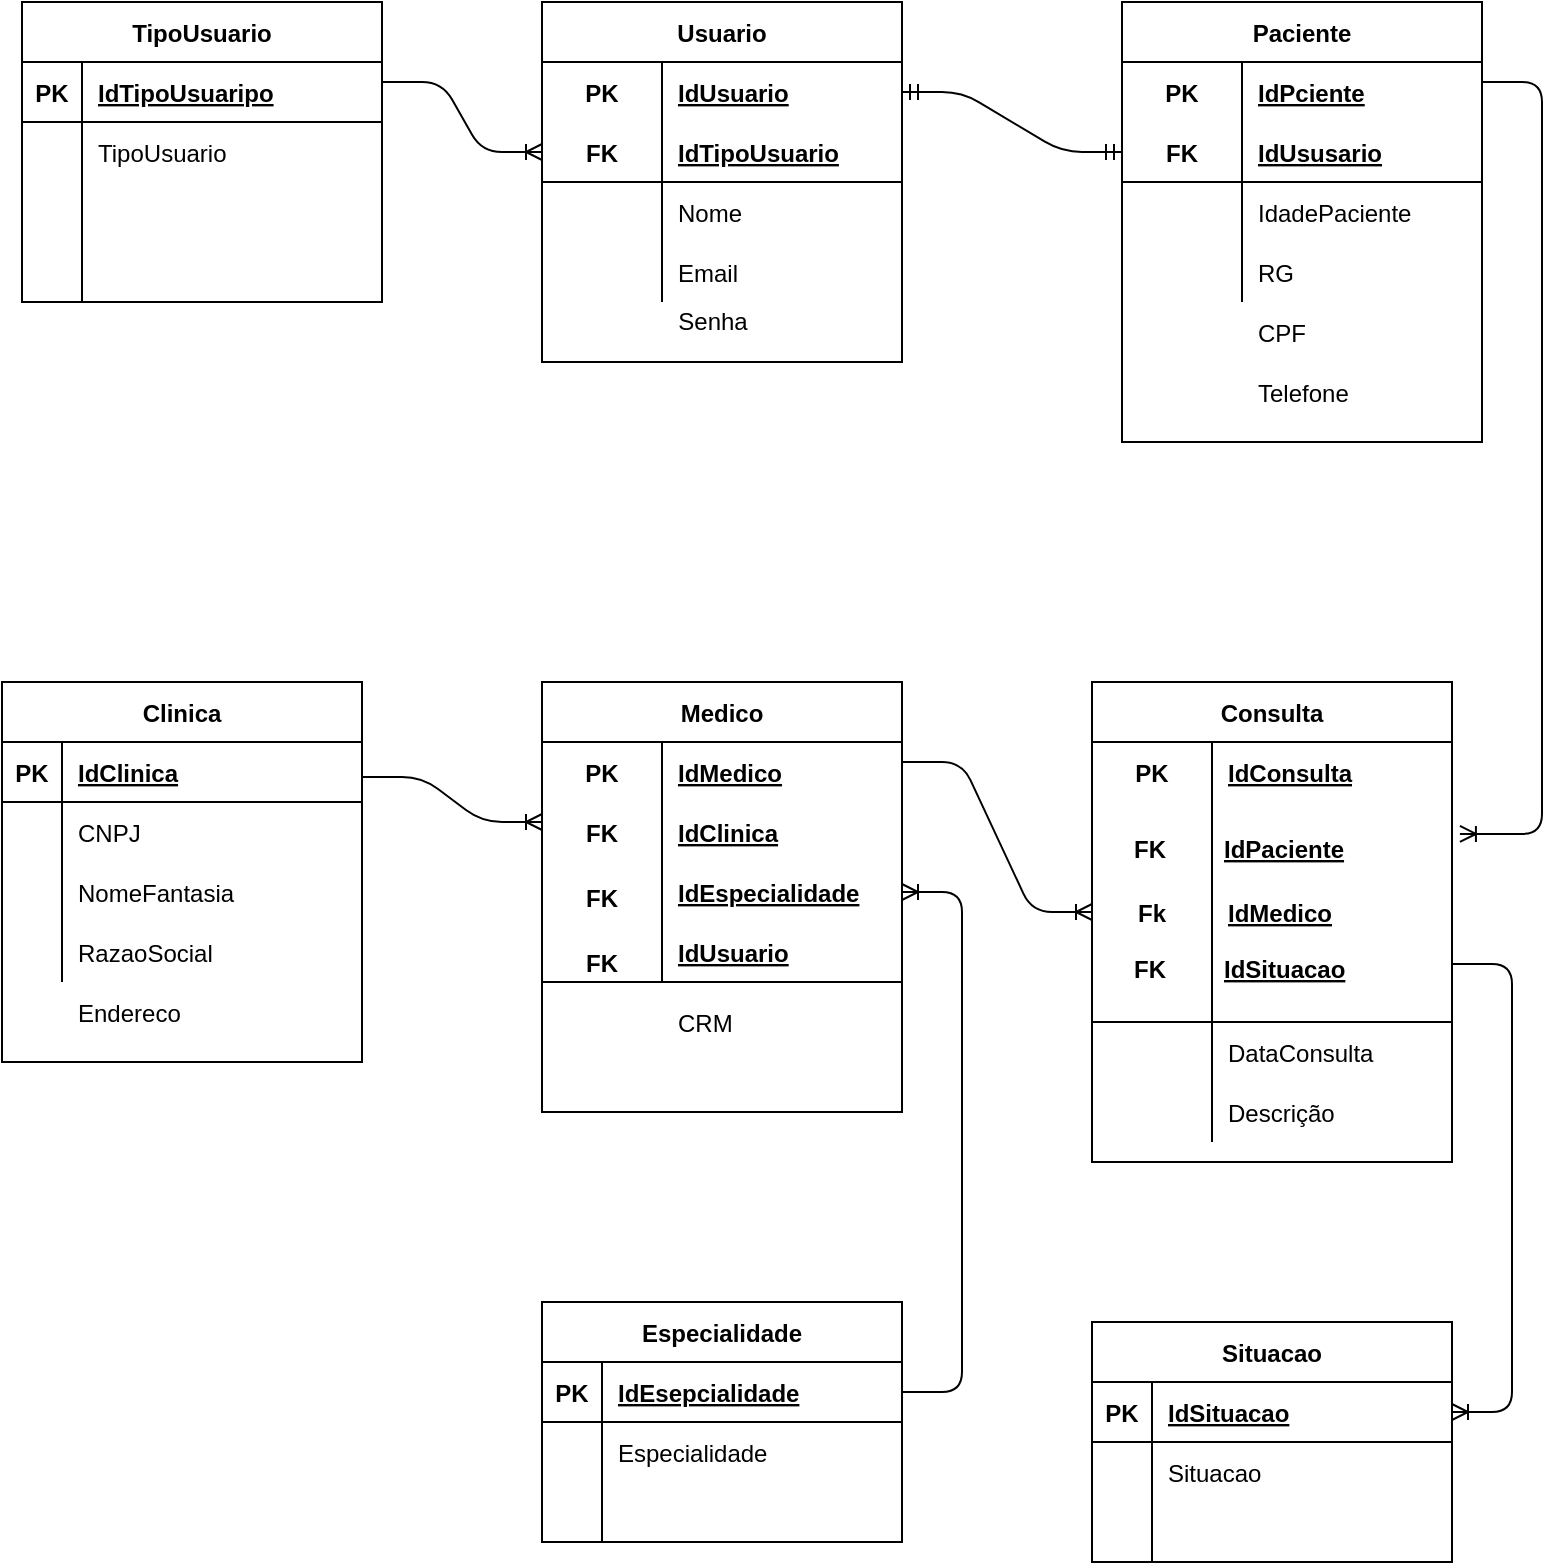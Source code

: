 <mxfile version="14.4.3" type="device" pages="2"><diagram id="gqbQxgl6X9aLNmBRrEN1" name="Página-1"><mxGraphModel dx="1182" dy="792" grid="1" gridSize="10" guides="1" tooltips="1" connect="1" arrows="1" fold="1" page="1" pageScale="1" pageWidth="827" pageHeight="1169" math="0" shadow="0"><root><mxCell id="0"/><mxCell id="1" parent="0"/><mxCell id="bD9VI2Wv6fJhpWKM2V-x-79" value="TipoUsuario" style="shape=table;startSize=30;container=1;collapsible=1;childLayout=tableLayout;fixedRows=1;rowLines=0;fontStyle=1;align=center;resizeLast=1;" vertex="1" parent="1"><mxGeometry x="10" y="60" width="180" height="150" as="geometry"/></mxCell><mxCell id="bD9VI2Wv6fJhpWKM2V-x-80" value="" style="shape=partialRectangle;collapsible=0;dropTarget=0;pointerEvents=0;fillColor=none;top=0;left=0;bottom=1;right=0;points=[[0,0.5],[1,0.5]];portConstraint=eastwest;" vertex="1" parent="bD9VI2Wv6fJhpWKM2V-x-79"><mxGeometry y="30" width="180" height="30" as="geometry"/></mxCell><mxCell id="bD9VI2Wv6fJhpWKM2V-x-81" value="PK" style="shape=partialRectangle;connectable=0;fillColor=none;top=0;left=0;bottom=0;right=0;fontStyle=1;overflow=hidden;" vertex="1" parent="bD9VI2Wv6fJhpWKM2V-x-80"><mxGeometry width="30" height="30" as="geometry"/></mxCell><mxCell id="bD9VI2Wv6fJhpWKM2V-x-82" value="IdTipoUsuaripo" style="shape=partialRectangle;connectable=0;fillColor=none;top=0;left=0;bottom=0;right=0;align=left;spacingLeft=6;fontStyle=5;overflow=hidden;" vertex="1" parent="bD9VI2Wv6fJhpWKM2V-x-80"><mxGeometry x="30" width="150" height="30" as="geometry"/></mxCell><mxCell id="bD9VI2Wv6fJhpWKM2V-x-83" value="" style="shape=partialRectangle;collapsible=0;dropTarget=0;pointerEvents=0;fillColor=none;top=0;left=0;bottom=0;right=0;points=[[0,0.5],[1,0.5]];portConstraint=eastwest;" vertex="1" parent="bD9VI2Wv6fJhpWKM2V-x-79"><mxGeometry y="60" width="180" height="30" as="geometry"/></mxCell><mxCell id="bD9VI2Wv6fJhpWKM2V-x-84" value="" style="shape=partialRectangle;connectable=0;fillColor=none;top=0;left=0;bottom=0;right=0;editable=1;overflow=hidden;" vertex="1" parent="bD9VI2Wv6fJhpWKM2V-x-83"><mxGeometry width="30" height="30" as="geometry"/></mxCell><mxCell id="bD9VI2Wv6fJhpWKM2V-x-85" value="TipoUsuario" style="shape=partialRectangle;connectable=0;fillColor=none;top=0;left=0;bottom=0;right=0;align=left;spacingLeft=6;overflow=hidden;" vertex="1" parent="bD9VI2Wv6fJhpWKM2V-x-83"><mxGeometry x="30" width="150" height="30" as="geometry"/></mxCell><mxCell id="bD9VI2Wv6fJhpWKM2V-x-86" value="" style="shape=partialRectangle;collapsible=0;dropTarget=0;pointerEvents=0;fillColor=none;top=0;left=0;bottom=0;right=0;points=[[0,0.5],[1,0.5]];portConstraint=eastwest;" vertex="1" parent="bD9VI2Wv6fJhpWKM2V-x-79"><mxGeometry y="90" width="180" height="30" as="geometry"/></mxCell><mxCell id="bD9VI2Wv6fJhpWKM2V-x-87" value="" style="shape=partialRectangle;connectable=0;fillColor=none;top=0;left=0;bottom=0;right=0;editable=1;overflow=hidden;" vertex="1" parent="bD9VI2Wv6fJhpWKM2V-x-86"><mxGeometry width="30" height="30" as="geometry"/></mxCell><mxCell id="bD9VI2Wv6fJhpWKM2V-x-88" value="" style="shape=partialRectangle;connectable=0;fillColor=none;top=0;left=0;bottom=0;right=0;align=left;spacingLeft=6;overflow=hidden;" vertex="1" parent="bD9VI2Wv6fJhpWKM2V-x-86"><mxGeometry x="30" width="150" height="30" as="geometry"/></mxCell><mxCell id="bD9VI2Wv6fJhpWKM2V-x-89" value="" style="shape=partialRectangle;collapsible=0;dropTarget=0;pointerEvents=0;fillColor=none;top=0;left=0;bottom=0;right=0;points=[[0,0.5],[1,0.5]];portConstraint=eastwest;" vertex="1" parent="bD9VI2Wv6fJhpWKM2V-x-79"><mxGeometry y="120" width="180" height="30" as="geometry"/></mxCell><mxCell id="bD9VI2Wv6fJhpWKM2V-x-90" value="" style="shape=partialRectangle;connectable=0;fillColor=none;top=0;left=0;bottom=0;right=0;editable=1;overflow=hidden;" vertex="1" parent="bD9VI2Wv6fJhpWKM2V-x-89"><mxGeometry width="30" height="30" as="geometry"/></mxCell><mxCell id="bD9VI2Wv6fJhpWKM2V-x-91" value="" style="shape=partialRectangle;connectable=0;fillColor=none;top=0;left=0;bottom=0;right=0;align=left;spacingLeft=6;overflow=hidden;" vertex="1" parent="bD9VI2Wv6fJhpWKM2V-x-89"><mxGeometry x="30" width="150" height="30" as="geometry"/></mxCell><mxCell id="bD9VI2Wv6fJhpWKM2V-x-92" value="Usuario" style="shape=table;startSize=30;container=1;collapsible=1;childLayout=tableLayout;fixedRows=1;rowLines=0;fontStyle=1;align=center;resizeLast=1;" vertex="1" parent="1"><mxGeometry x="270" y="60" width="180" height="180" as="geometry"/></mxCell><mxCell id="bD9VI2Wv6fJhpWKM2V-x-93" value="" style="shape=partialRectangle;collapsible=0;dropTarget=0;pointerEvents=0;fillColor=none;top=0;left=0;bottom=0;right=0;points=[[0,0.5],[1,0.5]];portConstraint=eastwest;" vertex="1" parent="bD9VI2Wv6fJhpWKM2V-x-92"><mxGeometry y="30" width="180" height="30" as="geometry"/></mxCell><mxCell id="bD9VI2Wv6fJhpWKM2V-x-94" value="PK" style="shape=partialRectangle;connectable=0;fillColor=none;top=0;left=0;bottom=0;right=0;fontStyle=1;overflow=hidden;" vertex="1" parent="bD9VI2Wv6fJhpWKM2V-x-93"><mxGeometry width="60" height="30" as="geometry"/></mxCell><mxCell id="bD9VI2Wv6fJhpWKM2V-x-95" value="IdUsuario" style="shape=partialRectangle;connectable=0;fillColor=none;top=0;left=0;bottom=0;right=0;align=left;spacingLeft=6;fontStyle=5;overflow=hidden;" vertex="1" parent="bD9VI2Wv6fJhpWKM2V-x-93"><mxGeometry x="60" width="120" height="30" as="geometry"/></mxCell><mxCell id="bD9VI2Wv6fJhpWKM2V-x-96" value="" style="shape=partialRectangle;collapsible=0;dropTarget=0;pointerEvents=0;fillColor=none;top=0;left=0;bottom=1;right=0;points=[[0,0.5],[1,0.5]];portConstraint=eastwest;" vertex="1" parent="bD9VI2Wv6fJhpWKM2V-x-92"><mxGeometry y="60" width="180" height="30" as="geometry"/></mxCell><mxCell id="bD9VI2Wv6fJhpWKM2V-x-97" value="FK" style="shape=partialRectangle;connectable=0;fillColor=none;top=0;left=0;bottom=0;right=0;fontStyle=1;overflow=hidden;" vertex="1" parent="bD9VI2Wv6fJhpWKM2V-x-96"><mxGeometry width="60" height="30" as="geometry"/></mxCell><mxCell id="bD9VI2Wv6fJhpWKM2V-x-98" value="IdTipoUsuario" style="shape=partialRectangle;connectable=0;fillColor=none;top=0;left=0;bottom=0;right=0;align=left;spacingLeft=6;fontStyle=5;overflow=hidden;" vertex="1" parent="bD9VI2Wv6fJhpWKM2V-x-96"><mxGeometry x="60" width="120" height="30" as="geometry"/></mxCell><mxCell id="bD9VI2Wv6fJhpWKM2V-x-99" value="" style="shape=partialRectangle;collapsible=0;dropTarget=0;pointerEvents=0;fillColor=none;top=0;left=0;bottom=0;right=0;points=[[0,0.5],[1,0.5]];portConstraint=eastwest;" vertex="1" parent="bD9VI2Wv6fJhpWKM2V-x-92"><mxGeometry y="90" width="180" height="30" as="geometry"/></mxCell><mxCell id="bD9VI2Wv6fJhpWKM2V-x-100" value="" style="shape=partialRectangle;connectable=0;fillColor=none;top=0;left=0;bottom=0;right=0;editable=1;overflow=hidden;" vertex="1" parent="bD9VI2Wv6fJhpWKM2V-x-99"><mxGeometry width="60" height="30" as="geometry"/></mxCell><mxCell id="bD9VI2Wv6fJhpWKM2V-x-101" value="Nome" style="shape=partialRectangle;connectable=0;fillColor=none;top=0;left=0;bottom=0;right=0;align=left;spacingLeft=6;overflow=hidden;" vertex="1" parent="bD9VI2Wv6fJhpWKM2V-x-99"><mxGeometry x="60" width="120" height="30" as="geometry"/></mxCell><mxCell id="bD9VI2Wv6fJhpWKM2V-x-102" value="" style="shape=partialRectangle;collapsible=0;dropTarget=0;pointerEvents=0;fillColor=none;top=0;left=0;bottom=0;right=0;points=[[0,0.5],[1,0.5]];portConstraint=eastwest;" vertex="1" parent="bD9VI2Wv6fJhpWKM2V-x-92"><mxGeometry y="120" width="180" height="30" as="geometry"/></mxCell><mxCell id="bD9VI2Wv6fJhpWKM2V-x-103" value="" style="shape=partialRectangle;connectable=0;fillColor=none;top=0;left=0;bottom=0;right=0;editable=1;overflow=hidden;" vertex="1" parent="bD9VI2Wv6fJhpWKM2V-x-102"><mxGeometry width="60" height="30" as="geometry"/></mxCell><mxCell id="bD9VI2Wv6fJhpWKM2V-x-104" value="Email" style="shape=partialRectangle;connectable=0;fillColor=none;top=0;left=0;bottom=0;right=0;align=left;spacingLeft=6;overflow=hidden;" vertex="1" parent="bD9VI2Wv6fJhpWKM2V-x-102"><mxGeometry x="60" width="120" height="30" as="geometry"/></mxCell><mxCell id="bD9VI2Wv6fJhpWKM2V-x-105" value="Senha" style="text;html=1;align=center;verticalAlign=middle;resizable=0;points=[];autosize=1;" vertex="1" parent="1"><mxGeometry x="330" y="210" width="50" height="20" as="geometry"/></mxCell><mxCell id="bD9VI2Wv6fJhpWKM2V-x-106" value="Paciente" style="shape=table;startSize=30;container=1;collapsible=1;childLayout=tableLayout;fixedRows=1;rowLines=0;fontStyle=1;align=center;resizeLast=1;" vertex="1" parent="1"><mxGeometry x="560" y="60" width="180" height="220" as="geometry"/></mxCell><mxCell id="bD9VI2Wv6fJhpWKM2V-x-107" value="" style="shape=partialRectangle;collapsible=0;dropTarget=0;pointerEvents=0;fillColor=none;top=0;left=0;bottom=0;right=0;points=[[0,0.5],[1,0.5]];portConstraint=eastwest;" vertex="1" parent="bD9VI2Wv6fJhpWKM2V-x-106"><mxGeometry y="30" width="180" height="30" as="geometry"/></mxCell><mxCell id="bD9VI2Wv6fJhpWKM2V-x-108" value="PK" style="shape=partialRectangle;connectable=0;fillColor=none;top=0;left=0;bottom=0;right=0;fontStyle=1;overflow=hidden;" vertex="1" parent="bD9VI2Wv6fJhpWKM2V-x-107"><mxGeometry width="60" height="30" as="geometry"/></mxCell><mxCell id="bD9VI2Wv6fJhpWKM2V-x-109" value="IdPciente" style="shape=partialRectangle;connectable=0;fillColor=none;top=0;left=0;bottom=0;right=0;align=left;spacingLeft=6;fontStyle=5;overflow=hidden;" vertex="1" parent="bD9VI2Wv6fJhpWKM2V-x-107"><mxGeometry x="60" width="120" height="30" as="geometry"/></mxCell><mxCell id="bD9VI2Wv6fJhpWKM2V-x-110" value="" style="shape=partialRectangle;collapsible=0;dropTarget=0;pointerEvents=0;fillColor=none;top=0;left=0;bottom=1;right=0;points=[[0,0.5],[1,0.5]];portConstraint=eastwest;" vertex="1" parent="bD9VI2Wv6fJhpWKM2V-x-106"><mxGeometry y="60" width="180" height="30" as="geometry"/></mxCell><mxCell id="bD9VI2Wv6fJhpWKM2V-x-111" value="FK" style="shape=partialRectangle;connectable=0;fillColor=none;top=0;left=0;bottom=0;right=0;fontStyle=1;overflow=hidden;" vertex="1" parent="bD9VI2Wv6fJhpWKM2V-x-110"><mxGeometry width="60" height="30" as="geometry"/></mxCell><mxCell id="bD9VI2Wv6fJhpWKM2V-x-112" value="IdUsusario" style="shape=partialRectangle;connectable=0;fillColor=none;top=0;left=0;bottom=0;right=0;align=left;spacingLeft=6;fontStyle=5;overflow=hidden;" vertex="1" parent="bD9VI2Wv6fJhpWKM2V-x-110"><mxGeometry x="60" width="120" height="30" as="geometry"/></mxCell><mxCell id="bD9VI2Wv6fJhpWKM2V-x-113" value="" style="shape=partialRectangle;collapsible=0;dropTarget=0;pointerEvents=0;fillColor=none;top=0;left=0;bottom=0;right=0;points=[[0,0.5],[1,0.5]];portConstraint=eastwest;" vertex="1" parent="bD9VI2Wv6fJhpWKM2V-x-106"><mxGeometry y="90" width="180" height="30" as="geometry"/></mxCell><mxCell id="bD9VI2Wv6fJhpWKM2V-x-114" value="" style="shape=partialRectangle;connectable=0;fillColor=none;top=0;left=0;bottom=0;right=0;editable=1;overflow=hidden;" vertex="1" parent="bD9VI2Wv6fJhpWKM2V-x-113"><mxGeometry width="60" height="30" as="geometry"/></mxCell><mxCell id="bD9VI2Wv6fJhpWKM2V-x-115" value="IdadePaciente" style="shape=partialRectangle;connectable=0;fillColor=none;top=0;left=0;bottom=0;right=0;align=left;spacingLeft=6;overflow=hidden;" vertex="1" parent="bD9VI2Wv6fJhpWKM2V-x-113"><mxGeometry x="60" width="120" height="30" as="geometry"/></mxCell><mxCell id="bD9VI2Wv6fJhpWKM2V-x-116" value="" style="shape=partialRectangle;collapsible=0;dropTarget=0;pointerEvents=0;fillColor=none;top=0;left=0;bottom=0;right=0;points=[[0,0.5],[1,0.5]];portConstraint=eastwest;" vertex="1" parent="bD9VI2Wv6fJhpWKM2V-x-106"><mxGeometry y="120" width="180" height="30" as="geometry"/></mxCell><mxCell id="bD9VI2Wv6fJhpWKM2V-x-117" value="" style="shape=partialRectangle;connectable=0;fillColor=none;top=0;left=0;bottom=0;right=0;editable=1;overflow=hidden;" vertex="1" parent="bD9VI2Wv6fJhpWKM2V-x-116"><mxGeometry width="60" height="30" as="geometry"/></mxCell><mxCell id="bD9VI2Wv6fJhpWKM2V-x-118" value="RG" style="shape=partialRectangle;connectable=0;fillColor=none;top=0;left=0;bottom=0;right=0;align=left;spacingLeft=6;overflow=hidden;" vertex="1" parent="bD9VI2Wv6fJhpWKM2V-x-116"><mxGeometry x="60" width="120" height="30" as="geometry"/></mxCell><mxCell id="bD9VI2Wv6fJhpWKM2V-x-119" value="" style="shape=partialRectangle;collapsible=0;dropTarget=0;pointerEvents=0;fillColor=none;top=0;left=0;bottom=0;right=0;points=[[0,0.5],[1,0.5]];portConstraint=eastwest;" vertex="1" parent="1"><mxGeometry x="560" y="210" width="180" height="30" as="geometry"/></mxCell><mxCell id="bD9VI2Wv6fJhpWKM2V-x-120" value="" style="shape=partialRectangle;connectable=0;fillColor=none;top=0;left=0;bottom=0;right=0;editable=1;overflow=hidden;" vertex="1" parent="bD9VI2Wv6fJhpWKM2V-x-119"><mxGeometry width="60" height="30" as="geometry"/></mxCell><mxCell id="bD9VI2Wv6fJhpWKM2V-x-121" value="CPF" style="shape=partialRectangle;connectable=0;fillColor=none;top=0;left=0;bottom=0;right=0;align=left;spacingLeft=6;overflow=hidden;" vertex="1" parent="bD9VI2Wv6fJhpWKM2V-x-119"><mxGeometry x="60" width="120" height="30" as="geometry"/></mxCell><mxCell id="bD9VI2Wv6fJhpWKM2V-x-122" value="Telefone" style="shape=partialRectangle;connectable=0;fillColor=none;top=0;left=0;bottom=0;right=0;align=left;spacingLeft=6;overflow=hidden;" vertex="1" parent="1"><mxGeometry x="620" y="240" width="120" height="30" as="geometry"/></mxCell><mxCell id="bD9VI2Wv6fJhpWKM2V-x-123" value="Consulta" style="shape=table;startSize=30;container=1;collapsible=1;childLayout=tableLayout;fixedRows=1;rowLines=0;fontStyle=1;align=center;resizeLast=1;" vertex="1" parent="1"><mxGeometry x="545" y="400" width="180" height="240" as="geometry"><mxRectangle x="570" y="400" width="80" height="30" as="alternateBounds"/></mxGeometry></mxCell><mxCell id="bD9VI2Wv6fJhpWKM2V-x-124" value="" style="shape=partialRectangle;collapsible=0;dropTarget=0;pointerEvents=0;fillColor=none;top=0;left=0;bottom=0;right=0;points=[[0,0.5],[1,0.5]];portConstraint=eastwest;" vertex="1" parent="bD9VI2Wv6fJhpWKM2V-x-123"><mxGeometry y="30" width="180" height="30" as="geometry"/></mxCell><mxCell id="bD9VI2Wv6fJhpWKM2V-x-125" value="PK" style="shape=partialRectangle;connectable=0;fillColor=none;top=0;left=0;bottom=0;right=0;fontStyle=1;overflow=hidden;" vertex="1" parent="bD9VI2Wv6fJhpWKM2V-x-124"><mxGeometry width="60" height="30" as="geometry"/></mxCell><mxCell id="bD9VI2Wv6fJhpWKM2V-x-126" value="IdConsulta" style="shape=partialRectangle;connectable=0;fillColor=none;top=0;left=0;bottom=0;right=0;align=left;spacingLeft=6;fontStyle=5;overflow=hidden;" vertex="1" parent="bD9VI2Wv6fJhpWKM2V-x-124"><mxGeometry x="60" width="120" height="30" as="geometry"/></mxCell><mxCell id="bD9VI2Wv6fJhpWKM2V-x-127" value="" style="shape=partialRectangle;collapsible=0;dropTarget=0;pointerEvents=0;fillColor=none;top=0;left=0;bottom=1;right=0;points=[[0,0.5],[1,0.5]];portConstraint=eastwest;" vertex="1" parent="bD9VI2Wv6fJhpWKM2V-x-123"><mxGeometry y="60" width="180" height="110" as="geometry"/></mxCell><mxCell id="bD9VI2Wv6fJhpWKM2V-x-128" value="Fk" style="shape=partialRectangle;connectable=0;fillColor=none;top=0;left=0;bottom=0;right=0;fontStyle=1;overflow=hidden;" vertex="1" parent="bD9VI2Wv6fJhpWKM2V-x-127"><mxGeometry width="60" height="110" as="geometry"/></mxCell><mxCell id="bD9VI2Wv6fJhpWKM2V-x-129" value="IdMedico" style="shape=partialRectangle;connectable=0;fillColor=none;top=0;left=0;bottom=0;right=0;align=left;spacingLeft=6;fontStyle=5;overflow=hidden;" vertex="1" parent="bD9VI2Wv6fJhpWKM2V-x-127"><mxGeometry x="60" width="120" height="110" as="geometry"/></mxCell><mxCell id="bD9VI2Wv6fJhpWKM2V-x-130" value="" style="shape=partialRectangle;collapsible=0;dropTarget=0;pointerEvents=0;fillColor=none;top=0;left=0;bottom=0;right=0;points=[[0,0.5],[1,0.5]];portConstraint=eastwest;" vertex="1" parent="bD9VI2Wv6fJhpWKM2V-x-123"><mxGeometry y="170" width="180" height="30" as="geometry"/></mxCell><mxCell id="bD9VI2Wv6fJhpWKM2V-x-131" value="" style="shape=partialRectangle;connectable=0;fillColor=none;top=0;left=0;bottom=0;right=0;editable=1;overflow=hidden;" vertex="1" parent="bD9VI2Wv6fJhpWKM2V-x-130"><mxGeometry width="60" height="30" as="geometry"/></mxCell><mxCell id="bD9VI2Wv6fJhpWKM2V-x-132" value="DataConsulta" style="shape=partialRectangle;connectable=0;fillColor=none;top=0;left=0;bottom=0;right=0;align=left;spacingLeft=6;overflow=hidden;" vertex="1" parent="bD9VI2Wv6fJhpWKM2V-x-130"><mxGeometry x="60" width="120" height="30" as="geometry"/></mxCell><mxCell id="bD9VI2Wv6fJhpWKM2V-x-133" value="" style="shape=partialRectangle;collapsible=0;dropTarget=0;pointerEvents=0;fillColor=none;top=0;left=0;bottom=0;right=0;points=[[0,0.5],[1,0.5]];portConstraint=eastwest;" vertex="1" parent="bD9VI2Wv6fJhpWKM2V-x-123"><mxGeometry y="200" width="180" height="30" as="geometry"/></mxCell><mxCell id="bD9VI2Wv6fJhpWKM2V-x-134" value="" style="shape=partialRectangle;connectable=0;fillColor=none;top=0;left=0;bottom=0;right=0;editable=1;overflow=hidden;" vertex="1" parent="bD9VI2Wv6fJhpWKM2V-x-133"><mxGeometry width="60" height="30" as="geometry"/></mxCell><mxCell id="bD9VI2Wv6fJhpWKM2V-x-135" value="Descrição" style="shape=partialRectangle;connectable=0;fillColor=none;top=0;left=0;bottom=0;right=0;align=left;spacingLeft=6;overflow=hidden;" vertex="1" parent="bD9VI2Wv6fJhpWKM2V-x-133"><mxGeometry x="60" width="120" height="30" as="geometry"/></mxCell><mxCell id="bD9VI2Wv6fJhpWKM2V-x-136" value="FK" style="text;strokeColor=none;fillColor=none;spacingLeft=4;spacingRight=4;overflow=hidden;rotatable=0;points=[[0,0.5],[1,0.5]];portConstraint=eastwest;fontSize=12;fontStyle=1" vertex="1" parent="1"><mxGeometry x="560" y="470" width="40" height="30" as="geometry"/></mxCell><mxCell id="bD9VI2Wv6fJhpWKM2V-x-137" value="IdPaciente" style="text;strokeColor=none;fillColor=none;spacingLeft=4;spacingRight=4;overflow=hidden;rotatable=0;points=[[0,0.5],[1,0.5]];portConstraint=eastwest;fontSize=12;fontStyle=5" vertex="1" parent="1"><mxGeometry x="605" y="470" width="90" height="30" as="geometry"/></mxCell><mxCell id="bD9VI2Wv6fJhpWKM2V-x-138" value="IdSituacao" style="text;strokeColor=none;fillColor=none;spacingLeft=4;spacingRight=4;overflow=hidden;rotatable=0;points=[[0,0.5],[1,0.5]];portConstraint=eastwest;fontSize=12;fontStyle=5" vertex="1" parent="1"><mxGeometry x="605" y="530" width="90" height="30" as="geometry"/></mxCell><mxCell id="bD9VI2Wv6fJhpWKM2V-x-139" value="FK" style="text;strokeColor=none;fillColor=none;spacingLeft=4;spacingRight=4;overflow=hidden;rotatable=0;points=[[0,0.5],[1,0.5]];portConstraint=eastwest;fontSize=12;fontStyle=1" vertex="1" parent="1"><mxGeometry x="560" y="530" width="40" height="30" as="geometry"/></mxCell><mxCell id="bD9VI2Wv6fJhpWKM2V-x-140" value="Situacao" style="shape=table;startSize=30;container=1;collapsible=1;childLayout=tableLayout;fixedRows=1;rowLines=0;fontStyle=1;align=center;resizeLast=1;" vertex="1" parent="1"><mxGeometry x="545" y="720" width="180" height="120" as="geometry"/></mxCell><mxCell id="bD9VI2Wv6fJhpWKM2V-x-141" value="" style="shape=partialRectangle;collapsible=0;dropTarget=0;pointerEvents=0;fillColor=none;top=0;left=0;bottom=1;right=0;points=[[0,0.5],[1,0.5]];portConstraint=eastwest;" vertex="1" parent="bD9VI2Wv6fJhpWKM2V-x-140"><mxGeometry y="30" width="180" height="30" as="geometry"/></mxCell><mxCell id="bD9VI2Wv6fJhpWKM2V-x-142" value="PK" style="shape=partialRectangle;connectable=0;fillColor=none;top=0;left=0;bottom=0;right=0;fontStyle=1;overflow=hidden;" vertex="1" parent="bD9VI2Wv6fJhpWKM2V-x-141"><mxGeometry width="30" height="30" as="geometry"/></mxCell><mxCell id="bD9VI2Wv6fJhpWKM2V-x-143" value="IdSituacao" style="shape=partialRectangle;connectable=0;fillColor=none;top=0;left=0;bottom=0;right=0;align=left;spacingLeft=6;fontStyle=5;overflow=hidden;" vertex="1" parent="bD9VI2Wv6fJhpWKM2V-x-141"><mxGeometry x="30" width="150" height="30" as="geometry"/></mxCell><mxCell id="bD9VI2Wv6fJhpWKM2V-x-144" value="" style="shape=partialRectangle;collapsible=0;dropTarget=0;pointerEvents=0;fillColor=none;top=0;left=0;bottom=0;right=0;points=[[0,0.5],[1,0.5]];portConstraint=eastwest;" vertex="1" parent="bD9VI2Wv6fJhpWKM2V-x-140"><mxGeometry y="60" width="180" height="30" as="geometry"/></mxCell><mxCell id="bD9VI2Wv6fJhpWKM2V-x-145" value="" style="shape=partialRectangle;connectable=0;fillColor=none;top=0;left=0;bottom=0;right=0;editable=1;overflow=hidden;" vertex="1" parent="bD9VI2Wv6fJhpWKM2V-x-144"><mxGeometry width="30" height="30" as="geometry"/></mxCell><mxCell id="bD9VI2Wv6fJhpWKM2V-x-146" value="Situacao" style="shape=partialRectangle;connectable=0;fillColor=none;top=0;left=0;bottom=0;right=0;align=left;spacingLeft=6;overflow=hidden;" vertex="1" parent="bD9VI2Wv6fJhpWKM2V-x-144"><mxGeometry x="30" width="150" height="30" as="geometry"/></mxCell><mxCell id="bD9VI2Wv6fJhpWKM2V-x-150" value="" style="shape=partialRectangle;collapsible=0;dropTarget=0;pointerEvents=0;fillColor=none;top=0;left=0;bottom=0;right=0;points=[[0,0.5],[1,0.5]];portConstraint=eastwest;" vertex="1" parent="bD9VI2Wv6fJhpWKM2V-x-140"><mxGeometry y="90" width="180" height="30" as="geometry"/></mxCell><mxCell id="bD9VI2Wv6fJhpWKM2V-x-151" value="" style="shape=partialRectangle;connectable=0;fillColor=none;top=0;left=0;bottom=0;right=0;editable=1;overflow=hidden;" vertex="1" parent="bD9VI2Wv6fJhpWKM2V-x-150"><mxGeometry width="30" height="30" as="geometry"/></mxCell><mxCell id="bD9VI2Wv6fJhpWKM2V-x-152" value="" style="shape=partialRectangle;connectable=0;fillColor=none;top=0;left=0;bottom=0;right=0;align=left;spacingLeft=6;overflow=hidden;" vertex="1" parent="bD9VI2Wv6fJhpWKM2V-x-150"><mxGeometry x="30" width="150" height="30" as="geometry"/></mxCell><mxCell id="bD9VI2Wv6fJhpWKM2V-x-153" value="Clinica" style="shape=table;startSize=30;container=1;collapsible=1;childLayout=tableLayout;fixedRows=1;rowLines=0;fontStyle=1;align=center;resizeLast=1;" vertex="1" parent="1"><mxGeometry y="400" width="180" height="190" as="geometry"/></mxCell><mxCell id="bD9VI2Wv6fJhpWKM2V-x-154" value="" style="shape=partialRectangle;collapsible=0;dropTarget=0;pointerEvents=0;fillColor=none;top=0;left=0;bottom=1;right=0;points=[[0,0.5],[1,0.5]];portConstraint=eastwest;" vertex="1" parent="bD9VI2Wv6fJhpWKM2V-x-153"><mxGeometry y="30" width="180" height="30" as="geometry"/></mxCell><mxCell id="bD9VI2Wv6fJhpWKM2V-x-155" value="PK" style="shape=partialRectangle;connectable=0;fillColor=none;top=0;left=0;bottom=0;right=0;fontStyle=1;overflow=hidden;" vertex="1" parent="bD9VI2Wv6fJhpWKM2V-x-154"><mxGeometry width="30" height="30" as="geometry"/></mxCell><mxCell id="bD9VI2Wv6fJhpWKM2V-x-156" value="IdClinica" style="shape=partialRectangle;connectable=0;fillColor=none;top=0;left=0;bottom=0;right=0;align=left;spacingLeft=6;fontStyle=5;overflow=hidden;" vertex="1" parent="bD9VI2Wv6fJhpWKM2V-x-154"><mxGeometry x="30" width="150" height="30" as="geometry"/></mxCell><mxCell id="bD9VI2Wv6fJhpWKM2V-x-157" value="" style="shape=partialRectangle;collapsible=0;dropTarget=0;pointerEvents=0;fillColor=none;top=0;left=0;bottom=0;right=0;points=[[0,0.5],[1,0.5]];portConstraint=eastwest;" vertex="1" parent="bD9VI2Wv6fJhpWKM2V-x-153"><mxGeometry y="60" width="180" height="30" as="geometry"/></mxCell><mxCell id="bD9VI2Wv6fJhpWKM2V-x-158" value="" style="shape=partialRectangle;connectable=0;fillColor=none;top=0;left=0;bottom=0;right=0;editable=1;overflow=hidden;" vertex="1" parent="bD9VI2Wv6fJhpWKM2V-x-157"><mxGeometry width="30" height="30" as="geometry"/></mxCell><mxCell id="bD9VI2Wv6fJhpWKM2V-x-159" value="CNPJ" style="shape=partialRectangle;connectable=0;fillColor=none;top=0;left=0;bottom=0;right=0;align=left;spacingLeft=6;overflow=hidden;" vertex="1" parent="bD9VI2Wv6fJhpWKM2V-x-157"><mxGeometry x="30" width="150" height="30" as="geometry"/></mxCell><mxCell id="bD9VI2Wv6fJhpWKM2V-x-160" value="" style="shape=partialRectangle;collapsible=0;dropTarget=0;pointerEvents=0;fillColor=none;top=0;left=0;bottom=0;right=0;points=[[0,0.5],[1,0.5]];portConstraint=eastwest;" vertex="1" parent="bD9VI2Wv6fJhpWKM2V-x-153"><mxGeometry y="90" width="180" height="30" as="geometry"/></mxCell><mxCell id="bD9VI2Wv6fJhpWKM2V-x-161" value="" style="shape=partialRectangle;connectable=0;fillColor=none;top=0;left=0;bottom=0;right=0;editable=1;overflow=hidden;" vertex="1" parent="bD9VI2Wv6fJhpWKM2V-x-160"><mxGeometry width="30" height="30" as="geometry"/></mxCell><mxCell id="bD9VI2Wv6fJhpWKM2V-x-162" value="NomeFantasia" style="shape=partialRectangle;connectable=0;fillColor=none;top=0;left=0;bottom=0;right=0;align=left;spacingLeft=6;overflow=hidden;" vertex="1" parent="bD9VI2Wv6fJhpWKM2V-x-160"><mxGeometry x="30" width="150" height="30" as="geometry"/></mxCell><mxCell id="bD9VI2Wv6fJhpWKM2V-x-163" value="" style="shape=partialRectangle;collapsible=0;dropTarget=0;pointerEvents=0;fillColor=none;top=0;left=0;bottom=0;right=0;points=[[0,0.5],[1,0.5]];portConstraint=eastwest;" vertex="1" parent="bD9VI2Wv6fJhpWKM2V-x-153"><mxGeometry y="120" width="180" height="30" as="geometry"/></mxCell><mxCell id="bD9VI2Wv6fJhpWKM2V-x-164" value="" style="shape=partialRectangle;connectable=0;fillColor=none;top=0;left=0;bottom=0;right=0;editable=1;overflow=hidden;" vertex="1" parent="bD9VI2Wv6fJhpWKM2V-x-163"><mxGeometry width="30" height="30" as="geometry"/></mxCell><mxCell id="bD9VI2Wv6fJhpWKM2V-x-165" value="RazaoSocial" style="shape=partialRectangle;connectable=0;fillColor=none;top=0;left=0;bottom=0;right=0;align=left;spacingLeft=6;overflow=hidden;" vertex="1" parent="bD9VI2Wv6fJhpWKM2V-x-163"><mxGeometry x="30" width="150" height="30" as="geometry"/></mxCell><mxCell id="bD9VI2Wv6fJhpWKM2V-x-166" value="Endereco" style="shape=partialRectangle;connectable=0;fillColor=none;top=0;left=0;bottom=0;right=0;align=left;spacingLeft=6;overflow=hidden;" vertex="1" parent="1"><mxGeometry x="30" y="550" width="150" height="30" as="geometry"/></mxCell><mxCell id="bD9VI2Wv6fJhpWKM2V-x-167" value="Medico" style="shape=table;startSize=30;container=1;collapsible=1;childLayout=tableLayout;fixedRows=1;rowLines=0;fontStyle=1;align=center;resizeLast=1;" vertex="1" parent="1"><mxGeometry x="270" y="400" width="180" height="215" as="geometry"/></mxCell><mxCell id="bD9VI2Wv6fJhpWKM2V-x-168" value="" style="shape=partialRectangle;collapsible=0;dropTarget=0;pointerEvents=0;fillColor=none;top=0;left=0;bottom=0;right=0;points=[[0,0.5],[1,0.5]];portConstraint=eastwest;" vertex="1" parent="bD9VI2Wv6fJhpWKM2V-x-167"><mxGeometry y="30" width="180" height="30" as="geometry"/></mxCell><mxCell id="bD9VI2Wv6fJhpWKM2V-x-169" value="PK" style="shape=partialRectangle;connectable=0;fillColor=none;top=0;left=0;bottom=0;right=0;fontStyle=1;overflow=hidden;" vertex="1" parent="bD9VI2Wv6fJhpWKM2V-x-168"><mxGeometry width="60" height="30" as="geometry"/></mxCell><mxCell id="bD9VI2Wv6fJhpWKM2V-x-170" value="IdMedico" style="shape=partialRectangle;connectable=0;fillColor=none;top=0;left=0;bottom=0;right=0;align=left;spacingLeft=6;fontStyle=5;overflow=hidden;" vertex="1" parent="bD9VI2Wv6fJhpWKM2V-x-168"><mxGeometry x="60" width="120" height="30" as="geometry"/></mxCell><mxCell id="bD9VI2Wv6fJhpWKM2V-x-174" value="" style="shape=partialRectangle;collapsible=0;dropTarget=0;pointerEvents=0;fillColor=none;top=0;left=0;bottom=0;right=0;points=[[0,0.5],[1,0.5]];portConstraint=eastwest;" vertex="1" parent="bD9VI2Wv6fJhpWKM2V-x-167"><mxGeometry y="60" width="180" height="30" as="geometry"/></mxCell><mxCell id="bD9VI2Wv6fJhpWKM2V-x-175" value="" style="shape=partialRectangle;connectable=0;fillColor=none;top=0;left=0;bottom=0;right=0;editable=1;overflow=hidden;" vertex="1" parent="bD9VI2Wv6fJhpWKM2V-x-174"><mxGeometry width="60" height="30" as="geometry"/></mxCell><mxCell id="bD9VI2Wv6fJhpWKM2V-x-176" value="IdClinica" style="shape=partialRectangle;connectable=0;fillColor=none;top=0;left=0;bottom=0;right=0;align=left;spacingLeft=6;overflow=hidden;fontStyle=5" vertex="1" parent="bD9VI2Wv6fJhpWKM2V-x-174"><mxGeometry x="60" width="120" height="30" as="geometry"/></mxCell><mxCell id="bD9VI2Wv6fJhpWKM2V-x-177" value="" style="shape=partialRectangle;collapsible=0;dropTarget=0;pointerEvents=0;fillColor=none;top=0;left=0;bottom=0;right=0;points=[[0,0.5],[1,0.5]];portConstraint=eastwest;" vertex="1" parent="bD9VI2Wv6fJhpWKM2V-x-167"><mxGeometry y="90" width="180" height="30" as="geometry"/></mxCell><mxCell id="bD9VI2Wv6fJhpWKM2V-x-178" value="" style="shape=partialRectangle;connectable=0;fillColor=none;top=0;left=0;bottom=0;right=0;editable=1;overflow=hidden;" vertex="1" parent="bD9VI2Wv6fJhpWKM2V-x-177"><mxGeometry width="60" height="30" as="geometry"/></mxCell><mxCell id="bD9VI2Wv6fJhpWKM2V-x-179" value="IdEspecialidade" style="shape=partialRectangle;connectable=0;fillColor=none;top=0;left=0;bottom=0;right=0;align=left;spacingLeft=6;overflow=hidden;fontStyle=5" vertex="1" parent="bD9VI2Wv6fJhpWKM2V-x-177"><mxGeometry x="60" width="120" height="30" as="geometry"/></mxCell><mxCell id="bD9VI2Wv6fJhpWKM2V-x-171" value="" style="shape=partialRectangle;collapsible=0;dropTarget=0;pointerEvents=0;fillColor=none;top=0;left=0;bottom=1;right=0;points=[[0,0.5],[1,0.5]];portConstraint=eastwest;" vertex="1" parent="bD9VI2Wv6fJhpWKM2V-x-167"><mxGeometry y="120" width="180" height="30" as="geometry"/></mxCell><mxCell id="bD9VI2Wv6fJhpWKM2V-x-172" value="" style="shape=partialRectangle;connectable=0;fillColor=none;top=0;left=0;bottom=0;right=0;fontStyle=1;overflow=hidden;" vertex="1" parent="bD9VI2Wv6fJhpWKM2V-x-171"><mxGeometry width="60" height="30" as="geometry"/></mxCell><mxCell id="bD9VI2Wv6fJhpWKM2V-x-173" value="IdUsuario" style="shape=partialRectangle;connectable=0;fillColor=none;top=0;left=0;bottom=0;right=0;align=left;spacingLeft=6;fontStyle=5;overflow=hidden;" vertex="1" parent="bD9VI2Wv6fJhpWKM2V-x-171"><mxGeometry x="60" width="120" height="30" as="geometry"/></mxCell><mxCell id="bD9VI2Wv6fJhpWKM2V-x-180" value="FK" style="shape=partialRectangle;connectable=0;fillColor=none;top=0;left=0;bottom=0;right=0;fontStyle=1;overflow=hidden;" vertex="1" parent="1"><mxGeometry x="270" y="460" width="60" height="30" as="geometry"/></mxCell><mxCell id="bD9VI2Wv6fJhpWKM2V-x-181" value="FK" style="shape=partialRectangle;connectable=0;fillColor=none;top=0;left=0;bottom=0;right=0;fontStyle=1;overflow=hidden;" vertex="1" parent="1"><mxGeometry x="270" y="492.5" width="60" height="30" as="geometry"/></mxCell><mxCell id="bD9VI2Wv6fJhpWKM2V-x-182" value="FK" style="shape=partialRectangle;connectable=0;fillColor=none;top=0;left=0;bottom=0;right=0;fontStyle=1;overflow=hidden;" vertex="1" parent="1"><mxGeometry x="270" y="525" width="60" height="30" as="geometry"/></mxCell><mxCell id="bD9VI2Wv6fJhpWKM2V-x-183" value="CRM" style="shape=partialRectangle;connectable=0;fillColor=none;top=0;left=0;bottom=0;right=0;align=left;spacingLeft=6;fontStyle=0;overflow=hidden;" vertex="1" parent="1"><mxGeometry x="330" y="555" width="120" height="30" as="geometry"/></mxCell><mxCell id="bD9VI2Wv6fJhpWKM2V-x-184" value="Especialidade" style="shape=table;startSize=30;container=1;collapsible=1;childLayout=tableLayout;fixedRows=1;rowLines=0;fontStyle=1;align=center;resizeLast=1;" vertex="1" parent="1"><mxGeometry x="270" y="710" width="180" height="120" as="geometry"/></mxCell><mxCell id="bD9VI2Wv6fJhpWKM2V-x-185" value="" style="shape=partialRectangle;collapsible=0;dropTarget=0;pointerEvents=0;fillColor=none;top=0;left=0;bottom=1;right=0;points=[[0,0.5],[1,0.5]];portConstraint=eastwest;" vertex="1" parent="bD9VI2Wv6fJhpWKM2V-x-184"><mxGeometry y="30" width="180" height="30" as="geometry"/></mxCell><mxCell id="bD9VI2Wv6fJhpWKM2V-x-186" value="PK" style="shape=partialRectangle;connectable=0;fillColor=none;top=0;left=0;bottom=0;right=0;fontStyle=1;overflow=hidden;" vertex="1" parent="bD9VI2Wv6fJhpWKM2V-x-185"><mxGeometry width="30" height="30" as="geometry"/></mxCell><mxCell id="bD9VI2Wv6fJhpWKM2V-x-187" value="IdEsepcialidade" style="shape=partialRectangle;connectable=0;fillColor=none;top=0;left=0;bottom=0;right=0;align=left;spacingLeft=6;fontStyle=5;overflow=hidden;" vertex="1" parent="bD9VI2Wv6fJhpWKM2V-x-185"><mxGeometry x="30" width="150" height="30" as="geometry"/></mxCell><mxCell id="bD9VI2Wv6fJhpWKM2V-x-188" value="" style="shape=partialRectangle;collapsible=0;dropTarget=0;pointerEvents=0;fillColor=none;top=0;left=0;bottom=0;right=0;points=[[0,0.5],[1,0.5]];portConstraint=eastwest;" vertex="1" parent="bD9VI2Wv6fJhpWKM2V-x-184"><mxGeometry y="60" width="180" height="30" as="geometry"/></mxCell><mxCell id="bD9VI2Wv6fJhpWKM2V-x-189" value="" style="shape=partialRectangle;connectable=0;fillColor=none;top=0;left=0;bottom=0;right=0;editable=1;overflow=hidden;" vertex="1" parent="bD9VI2Wv6fJhpWKM2V-x-188"><mxGeometry width="30" height="30" as="geometry"/></mxCell><mxCell id="bD9VI2Wv6fJhpWKM2V-x-190" value="Especialidade" style="shape=partialRectangle;connectable=0;fillColor=none;top=0;left=0;bottom=0;right=0;align=left;spacingLeft=6;overflow=hidden;" vertex="1" parent="bD9VI2Wv6fJhpWKM2V-x-188"><mxGeometry x="30" width="150" height="30" as="geometry"/></mxCell><mxCell id="bD9VI2Wv6fJhpWKM2V-x-191" value="" style="shape=partialRectangle;collapsible=0;dropTarget=0;pointerEvents=0;fillColor=none;top=0;left=0;bottom=0;right=0;points=[[0,0.5],[1,0.5]];portConstraint=eastwest;" vertex="1" parent="bD9VI2Wv6fJhpWKM2V-x-184"><mxGeometry y="90" width="180" height="30" as="geometry"/></mxCell><mxCell id="bD9VI2Wv6fJhpWKM2V-x-192" value="" style="shape=partialRectangle;connectable=0;fillColor=none;top=0;left=0;bottom=0;right=0;editable=1;overflow=hidden;" vertex="1" parent="bD9VI2Wv6fJhpWKM2V-x-191"><mxGeometry width="30" height="30" as="geometry"/></mxCell><mxCell id="bD9VI2Wv6fJhpWKM2V-x-193" value="" style="shape=partialRectangle;connectable=0;fillColor=none;top=0;left=0;bottom=0;right=0;align=left;spacingLeft=6;overflow=hidden;" vertex="1" parent="bD9VI2Wv6fJhpWKM2V-x-191"><mxGeometry x="30" width="150" height="30" as="geometry"/></mxCell><mxCell id="bD9VI2Wv6fJhpWKM2V-x-194" value="" style="edgeStyle=entityRelationEdgeStyle;fontSize=12;html=1;endArrow=ERoneToMany;entryX=0;entryY=0.5;entryDx=0;entryDy=0;" edge="1" parent="1" target="bD9VI2Wv6fJhpWKM2V-x-96"><mxGeometry width="100" height="100" relative="1" as="geometry"><mxPoint x="190" y="100" as="sourcePoint"/><mxPoint x="290" as="targetPoint"/></mxGeometry></mxCell><mxCell id="bD9VI2Wv6fJhpWKM2V-x-195" value="" style="edgeStyle=entityRelationEdgeStyle;fontSize=12;html=1;endArrow=ERmandOne;startArrow=ERmandOne;exitX=1;exitY=0.5;exitDx=0;exitDy=0;entryX=0;entryY=0.5;entryDx=0;entryDy=0;" edge="1" parent="1" source="bD9VI2Wv6fJhpWKM2V-x-93" target="bD9VI2Wv6fJhpWKM2V-x-110"><mxGeometry width="100" height="100" relative="1" as="geometry"><mxPoint x="470" y="50" as="sourcePoint"/><mxPoint x="570" y="-50" as="targetPoint"/></mxGeometry></mxCell><mxCell id="bD9VI2Wv6fJhpWKM2V-x-196" value="" style="edgeStyle=entityRelationEdgeStyle;fontSize=12;html=1;endArrow=ERoneToMany;entryX=1.022;entryY=0.145;entryDx=0;entryDy=0;entryPerimeter=0;" edge="1" parent="1" target="bD9VI2Wv6fJhpWKM2V-x-127"><mxGeometry width="100" height="100" relative="1" as="geometry"><mxPoint x="740" y="100" as="sourcePoint"/><mxPoint x="820" y="135" as="targetPoint"/></mxGeometry></mxCell><mxCell id="bD9VI2Wv6fJhpWKM2V-x-198" value="" style="edgeStyle=entityRelationEdgeStyle;fontSize=12;html=1;endArrow=ERoneToMany;entryX=1;entryY=0.5;entryDx=0;entryDy=0;exitX=1;exitY=0.736;exitDx=0;exitDy=0;exitPerimeter=0;" edge="1" parent="1" source="bD9VI2Wv6fJhpWKM2V-x-127" target="bD9VI2Wv6fJhpWKM2V-x-141"><mxGeometry width="100" height="100" relative="1" as="geometry"><mxPoint x="730" y="540" as="sourcePoint"/><mxPoint x="708.96" y="915.95" as="targetPoint"/></mxGeometry></mxCell><mxCell id="bD9VI2Wv6fJhpWKM2V-x-199" value="" style="edgeStyle=entityRelationEdgeStyle;fontSize=12;html=1;endArrow=ERoneToMany;entryX=0;entryY=0.5;entryDx=0;entryDy=0;" edge="1" parent="1" target="bD9VI2Wv6fJhpWKM2V-x-127"><mxGeometry width="100" height="100" relative="1" as="geometry"><mxPoint x="450" y="440" as="sourcePoint"/><mxPoint x="444" y="664.04" as="targetPoint"/></mxGeometry></mxCell><mxCell id="bD9VI2Wv6fJhpWKM2V-x-201" value="" style="edgeStyle=entityRelationEdgeStyle;fontSize=12;html=1;endArrow=ERoneToMany;entryX=1;entryY=0.5;entryDx=0;entryDy=0;" edge="1" parent="1" target="bD9VI2Wv6fJhpWKM2V-x-177"><mxGeometry width="100" height="100" relative="1" as="geometry"><mxPoint x="450" y="755" as="sourcePoint"/><mxPoint x="545" y="830" as="targetPoint"/></mxGeometry></mxCell><mxCell id="bD9VI2Wv6fJhpWKM2V-x-203" value="" style="edgeStyle=entityRelationEdgeStyle;fontSize=12;html=1;endArrow=ERoneToMany;" edge="1" parent="1"><mxGeometry width="100" height="100" relative="1" as="geometry"><mxPoint x="180" y="447.5" as="sourcePoint"/><mxPoint x="270" y="470" as="targetPoint"/></mxGeometry></mxCell></root></mxGraphModel></diagram><diagram id="8Ct0ofyiPF_vVklvwejf" name="Página-2"><mxGraphModel dx="2009" dy="792" grid="1" gridSize="10" guides="1" tooltips="1" connect="1" arrows="1" fold="1" page="1" pageScale="1" pageWidth="827" pageHeight="1169" math="0" shadow="0"><root><mxCell id="pognEFEYgsomOyDdDKrR-0"/><mxCell id="pognEFEYgsomOyDdDKrR-1" parent="pognEFEYgsomOyDdDKrR-0"/><mxCell id="7RAlOgq0EKXY3U83Jrfe-0" style="edgeStyle=orthogonalEdgeStyle;rounded=0;orthogonalLoop=1;jettySize=auto;html=1;entryX=0;entryY=0.5;entryDx=0;entryDy=0;endArrow=none;endFill=0;" edge="1" parent="pognEFEYgsomOyDdDKrR-1" source="7RAlOgq0EKXY3U83Jrfe-21" target="pognEFEYgsomOyDdDKrR-7"><mxGeometry relative="1" as="geometry"/></mxCell><mxCell id="pognEFEYgsomOyDdDKrR-2" value="Usuario" style="rounded=0;whiteSpace=wrap;html=1;" vertex="1" parent="pognEFEYgsomOyDdDKrR-1"><mxGeometry x="-180" y="140" width="120" height="60" as="geometry"/></mxCell><mxCell id="7RAlOgq0EKXY3U83Jrfe-2" style="edgeStyle=orthogonalEdgeStyle;rounded=0;orthogonalLoop=1;jettySize=auto;html=1;endArrow=none;endFill=0;" edge="1" parent="pognEFEYgsomOyDdDKrR-1" source="pognEFEYgsomOyDdDKrR-3" target="pognEFEYgsomOyDdDKrR-4"><mxGeometry relative="1" as="geometry"/></mxCell><mxCell id="pognEFEYgsomOyDdDKrR-3" value="&lt;span style=&quot;font-weight: 700&quot;&gt;Paciente&lt;/span&gt;" style="rounded=0;whiteSpace=wrap;html=1;" vertex="1" parent="pognEFEYgsomOyDdDKrR-1"><mxGeometry x="650" y="140" width="120" height="60" as="geometry"/></mxCell><mxCell id="7RAlOgq0EKXY3U83Jrfe-3" style="edgeStyle=orthogonalEdgeStyle;rounded=0;orthogonalLoop=1;jettySize=auto;html=1;entryX=1;entryY=0.5;entryDx=0;entryDy=0;endArrow=none;endFill=0;" edge="1" parent="pognEFEYgsomOyDdDKrR-1" source="7RAlOgq0EKXY3U83Jrfe-29" target="pognEFEYgsomOyDdDKrR-8"><mxGeometry relative="1" as="geometry"/></mxCell><mxCell id="7RAlOgq0EKXY3U83Jrfe-6" style="edgeStyle=orthogonalEdgeStyle;rounded=0;orthogonalLoop=1;jettySize=auto;html=1;entryX=0.417;entryY=0.033;entryDx=0;entryDy=0;entryPerimeter=0;endArrow=none;endFill=0;" edge="1" parent="pognEFEYgsomOyDdDKrR-1" source="pognEFEYgsomOyDdDKrR-4" target="pognEFEYgsomOyDdDKrR-6"><mxGeometry relative="1" as="geometry"/></mxCell><mxCell id="pognEFEYgsomOyDdDKrR-4" value="&#10;&#10;&lt;span style=&quot;color: rgb(0, 0, 0); font-family: helvetica; font-size: 12px; font-style: normal; font-weight: 700; letter-spacing: normal; text-align: center; text-indent: 0px; text-transform: none; word-spacing: 0px; background-color: rgb(248, 249, 250); display: inline; float: none;&quot;&gt;Consulta&lt;/span&gt;&#10;&#10;" style="rounded=0;whiteSpace=wrap;html=1;" vertex="1" parent="pognEFEYgsomOyDdDKrR-1"><mxGeometry x="650" y="340" width="120" height="60" as="geometry"/></mxCell><mxCell id="pognEFEYgsomOyDdDKrR-5" value="&#10;&#10;&lt;span style=&quot;color: rgb(0, 0, 0); font-family: helvetica; font-size: 12px; font-style: normal; font-weight: 700; letter-spacing: normal; text-align: center; text-indent: 0px; text-transform: none; word-spacing: 0px; background-color: rgb(248, 249, 250); display: inline; float: none;&quot;&gt;Clinica&lt;/span&gt;&#10;&#10;" style="rounded=0;whiteSpace=wrap;html=1;" vertex="1" parent="pognEFEYgsomOyDdDKrR-1"><mxGeometry x="-130" y="340" width="120" height="60" as="geometry"/></mxCell><mxCell id="pognEFEYgsomOyDdDKrR-6" value="&#10;&#10;&lt;span style=&quot;color: rgb(0, 0, 0); font-family: helvetica; font-size: 12px; font-style: normal; font-weight: 700; letter-spacing: normal; text-align: center; text-indent: 0px; text-transform: none; word-spacing: 0px; background-color: rgb(248, 249, 250); display: inline; float: none;&quot;&gt;Situacao&lt;/span&gt;&#10;&#10;" style="rounded=0;whiteSpace=wrap;html=1;" vertex="1" parent="pognEFEYgsomOyDdDKrR-1"><mxGeometry x="660" y="570" width="120" height="60" as="geometry"/></mxCell><mxCell id="7RAlOgq0EKXY3U83Jrfe-1" style="edgeStyle=orthogonalEdgeStyle;rounded=0;orthogonalLoop=1;jettySize=auto;html=1;entryX=0;entryY=0.5;entryDx=0;entryDy=0;endArrow=none;endFill=0;" edge="1" parent="pognEFEYgsomOyDdDKrR-1" source="7RAlOgq0EKXY3U83Jrfe-26" target="pognEFEYgsomOyDdDKrR-3"><mxGeometry relative="1" as="geometry"/></mxCell><mxCell id="pognEFEYgsomOyDdDKrR-7" value="&lt;span style=&quot;font-weight: 700&quot;&gt;TipoUsuario&lt;/span&gt;" style="rounded=0;whiteSpace=wrap;html=1;" vertex="1" parent="pognEFEYgsomOyDdDKrR-1"><mxGeometry x="210" y="140" width="120" height="60" as="geometry"/></mxCell><mxCell id="7RAlOgq0EKXY3U83Jrfe-4" style="edgeStyle=orthogonalEdgeStyle;rounded=0;orthogonalLoop=1;jettySize=auto;html=1;entryX=1;entryY=0.5;entryDx=0;entryDy=0;endArrow=none;endFill=0;" edge="1" parent="pognEFEYgsomOyDdDKrR-1" source="pognEFEYgsomOyDdDKrR-8" target="pognEFEYgsomOyDdDKrR-5"><mxGeometry relative="1" as="geometry"/></mxCell><mxCell id="7RAlOgq0EKXY3U83Jrfe-5" style="edgeStyle=orthogonalEdgeStyle;rounded=0;orthogonalLoop=1;jettySize=auto;html=1;exitX=0.5;exitY=1;exitDx=0;exitDy=0;entryX=0.417;entryY=0.167;entryDx=0;entryDy=0;entryPerimeter=0;endArrow=none;endFill=0;" edge="1" parent="pognEFEYgsomOyDdDKrR-1" source="pognEFEYgsomOyDdDKrR-8" target="pognEFEYgsomOyDdDKrR-10"><mxGeometry relative="1" as="geometry"/></mxCell><mxCell id="pognEFEYgsomOyDdDKrR-8" value="&lt;span style=&quot;font-weight: 700&quot;&gt;Medico&lt;/span&gt;" style="rounded=0;whiteSpace=wrap;html=1;" vertex="1" parent="pognEFEYgsomOyDdDKrR-1"><mxGeometry x="240" y="340" width="120" height="60" as="geometry"/></mxCell><mxCell id="pognEFEYgsomOyDdDKrR-10" value="&#10;&#10;&lt;span style=&quot;color: rgb(0, 0, 0); font-family: helvetica; font-size: 12px; font-style: normal; font-weight: 700; letter-spacing: normal; text-align: center; text-indent: 0px; text-transform: none; word-spacing: 0px; background-color: rgb(248, 249, 250); display: inline; float: none;&quot;&gt;Especialidade&lt;/span&gt;&#10;&#10;" style="rounded=0;whiteSpace=wrap;html=1;" vertex="1" parent="pognEFEYgsomOyDdDKrR-1"><mxGeometry x="250" y="580" width="120" height="60" as="geometry"/></mxCell><mxCell id="7RAlOgq0EKXY3U83Jrfe-7" value="1" style="text;html=1;strokeColor=none;fillColor=none;align=center;verticalAlign=middle;whiteSpace=wrap;rounded=0;" vertex="1" parent="pognEFEYgsomOyDdDKrR-1"><mxGeometry x="-60" y="140" width="40" height="20" as="geometry"/></mxCell><mxCell id="7RAlOgq0EKXY3U83Jrfe-8" value="N" style="text;html=1;strokeColor=none;fillColor=none;align=center;verticalAlign=middle;whiteSpace=wrap;rounded=0;" vertex="1" parent="pognEFEYgsomOyDdDKrR-1"><mxGeometry x="170" y="150" width="40" height="20" as="geometry"/></mxCell><mxCell id="7RAlOgq0EKXY3U83Jrfe-9" value="1" style="text;html=1;strokeColor=none;fillColor=none;align=center;verticalAlign=middle;whiteSpace=wrap;rounded=0;" vertex="1" parent="pognEFEYgsomOyDdDKrR-1"><mxGeometry x="330" y="170" width="40" height="20" as="geometry"/></mxCell><mxCell id="7RAlOgq0EKXY3U83Jrfe-10" value="1" style="text;html=1;strokeColor=none;fillColor=none;align=center;verticalAlign=middle;whiteSpace=wrap;rounded=0;" vertex="1" parent="pognEFEYgsomOyDdDKrR-1"><mxGeometry x="610" y="170" width="40" height="20" as="geometry"/></mxCell><mxCell id="7RAlOgq0EKXY3U83Jrfe-11" value="N" style="text;html=1;strokeColor=none;fillColor=none;align=center;verticalAlign=middle;whiteSpace=wrap;rounded=0;" vertex="1" parent="pognEFEYgsomOyDdDKrR-1"><mxGeometry x="660" y="320" width="40" height="20" as="geometry"/></mxCell><mxCell id="7RAlOgq0EKXY3U83Jrfe-12" value="1" style="text;html=1;strokeColor=none;fillColor=none;align=center;verticalAlign=middle;whiteSpace=wrap;rounded=0;" vertex="1" parent="pognEFEYgsomOyDdDKrR-1"><mxGeometry x="670" y="200" width="40" height="20" as="geometry"/></mxCell><mxCell id="7RAlOgq0EKXY3U83Jrfe-13" value="N" style="text;html=1;strokeColor=none;fillColor=none;align=center;verticalAlign=middle;whiteSpace=wrap;rounded=0;" vertex="1" parent="pognEFEYgsomOyDdDKrR-1"><mxGeometry x="610" y="340" width="40" height="20" as="geometry"/></mxCell><mxCell id="7RAlOgq0EKXY3U83Jrfe-14" value="1" style="text;html=1;strokeColor=none;fillColor=none;align=center;verticalAlign=middle;whiteSpace=wrap;rounded=0;" vertex="1" parent="pognEFEYgsomOyDdDKrR-1"><mxGeometry x="350" y="340" width="40" height="20" as="geometry"/></mxCell><mxCell id="7RAlOgq0EKXY3U83Jrfe-15" value="1" style="text;html=1;strokeColor=none;fillColor=none;align=center;verticalAlign=middle;whiteSpace=wrap;rounded=0;" vertex="1" parent="pognEFEYgsomOyDdDKrR-1"><mxGeometry x="290" y="560" width="40" height="20" as="geometry"/></mxCell><mxCell id="7RAlOgq0EKXY3U83Jrfe-16" value="1" style="text;html=1;strokeColor=none;fillColor=none;align=center;verticalAlign=middle;whiteSpace=wrap;rounded=0;" vertex="1" parent="pognEFEYgsomOyDdDKrR-1"><mxGeometry x="290" y="410" width="40" height="20" as="geometry"/></mxCell><mxCell id="7RAlOgq0EKXY3U83Jrfe-17" value="1" style="text;html=1;strokeColor=none;fillColor=none;align=center;verticalAlign=middle;whiteSpace=wrap;rounded=0;" vertex="1" parent="pognEFEYgsomOyDdDKrR-1"><mxGeometry x="670" y="400" width="40" height="20" as="geometry"/></mxCell><mxCell id="7RAlOgq0EKXY3U83Jrfe-18" value="N" style="text;html=1;strokeColor=none;fillColor=none;align=center;verticalAlign=middle;whiteSpace=wrap;rounded=0;" vertex="1" parent="pognEFEYgsomOyDdDKrR-1"><mxGeometry x="660" y="540" width="40" height="20" as="geometry"/></mxCell><mxCell id="7RAlOgq0EKXY3U83Jrfe-19" value="1" style="text;html=1;strokeColor=none;fillColor=none;align=center;verticalAlign=middle;whiteSpace=wrap;rounded=0;" vertex="1" parent="pognEFEYgsomOyDdDKrR-1"><mxGeometry x="190" y="340" width="40" height="20" as="geometry"/></mxCell><mxCell id="7RAlOgq0EKXY3U83Jrfe-20" value="N" style="text;html=1;strokeColor=none;fillColor=none;align=center;verticalAlign=middle;whiteSpace=wrap;rounded=0;" vertex="1" parent="pognEFEYgsomOyDdDKrR-1"><mxGeometry x="-10" y="340" width="40" height="20" as="geometry"/></mxCell><mxCell id="7RAlOgq0EKXY3U83Jrfe-23" value="Possui" style="rhombus;whiteSpace=wrap;html=1;" vertex="1" parent="pognEFEYgsomOyDdDKrR-1"><mxGeometry x="260" y="440" width="80" height="80" as="geometry"/></mxCell><mxCell id="7RAlOgq0EKXY3U83Jrfe-24" value="Tem" style="rhombus;whiteSpace=wrap;html=1;" vertex="1" parent="pognEFEYgsomOyDdDKrR-1"><mxGeometry x="70" y="330" width="80" height="80" as="geometry"/></mxCell><mxCell id="7RAlOgq0EKXY3U83Jrfe-25" value="Tem" style="rhombus;whiteSpace=wrap;html=1;" vertex="1" parent="pognEFEYgsomOyDdDKrR-1"><mxGeometry x="670" y="230" width="80" height="80" as="geometry"/></mxCell><mxCell id="7RAlOgq0EKXY3U83Jrfe-21" value="Tem" style="rhombus;whiteSpace=wrap;html=1;" vertex="1" parent="pognEFEYgsomOyDdDKrR-1"><mxGeometry x="20" y="130" width="80" height="80" as="geometry"/></mxCell><mxCell id="7RAlOgq0EKXY3U83Jrfe-27" style="edgeStyle=orthogonalEdgeStyle;rounded=0;orthogonalLoop=1;jettySize=auto;html=1;entryX=0;entryY=0.5;entryDx=0;entryDy=0;endArrow=none;endFill=0;" edge="1" parent="pognEFEYgsomOyDdDKrR-1" source="pognEFEYgsomOyDdDKrR-2" target="7RAlOgq0EKXY3U83Jrfe-21"><mxGeometry relative="1" as="geometry"><mxPoint x="-60" y="170" as="sourcePoint"/><mxPoint x="210" y="170" as="targetPoint"/></mxGeometry></mxCell><mxCell id="7RAlOgq0EKXY3U83Jrfe-26" value="Tem" style="rhombus;whiteSpace=wrap;html=1;" vertex="1" parent="pognEFEYgsomOyDdDKrR-1"><mxGeometry x="450" y="130" width="80" height="80" as="geometry"/></mxCell><mxCell id="7RAlOgq0EKXY3U83Jrfe-28" style="edgeStyle=orthogonalEdgeStyle;rounded=0;orthogonalLoop=1;jettySize=auto;html=1;entryX=0;entryY=0.5;entryDx=0;entryDy=0;endArrow=none;endFill=0;" edge="1" parent="pognEFEYgsomOyDdDKrR-1" source="pognEFEYgsomOyDdDKrR-7" target="7RAlOgq0EKXY3U83Jrfe-26"><mxGeometry relative="1" as="geometry"><mxPoint x="330" y="170" as="sourcePoint"/><mxPoint x="650" y="170" as="targetPoint"/></mxGeometry></mxCell><mxCell id="7RAlOgq0EKXY3U83Jrfe-30" value="Tem" style="rhombus;whiteSpace=wrap;html=1;" vertex="1" parent="pognEFEYgsomOyDdDKrR-1"><mxGeometry x="670" y="430" width="80" height="80" as="geometry"/></mxCell><mxCell id="7RAlOgq0EKXY3U83Jrfe-29" value="Tem" style="rhombus;whiteSpace=wrap;html=1;" vertex="1" parent="pognEFEYgsomOyDdDKrR-1"><mxGeometry x="480" y="330" width="80" height="80" as="geometry"/></mxCell><mxCell id="7RAlOgq0EKXY3U83Jrfe-32" style="edgeStyle=orthogonalEdgeStyle;rounded=0;orthogonalLoop=1;jettySize=auto;html=1;entryX=1;entryY=0.5;entryDx=0;entryDy=0;endArrow=none;endFill=0;" edge="1" parent="pognEFEYgsomOyDdDKrR-1" source="pognEFEYgsomOyDdDKrR-4" target="7RAlOgq0EKXY3U83Jrfe-29"><mxGeometry relative="1" as="geometry"><mxPoint x="650" y="370" as="sourcePoint"/><mxPoint x="360" y="370" as="targetPoint"/></mxGeometry></mxCell></root></mxGraphModel></diagram></mxfile>